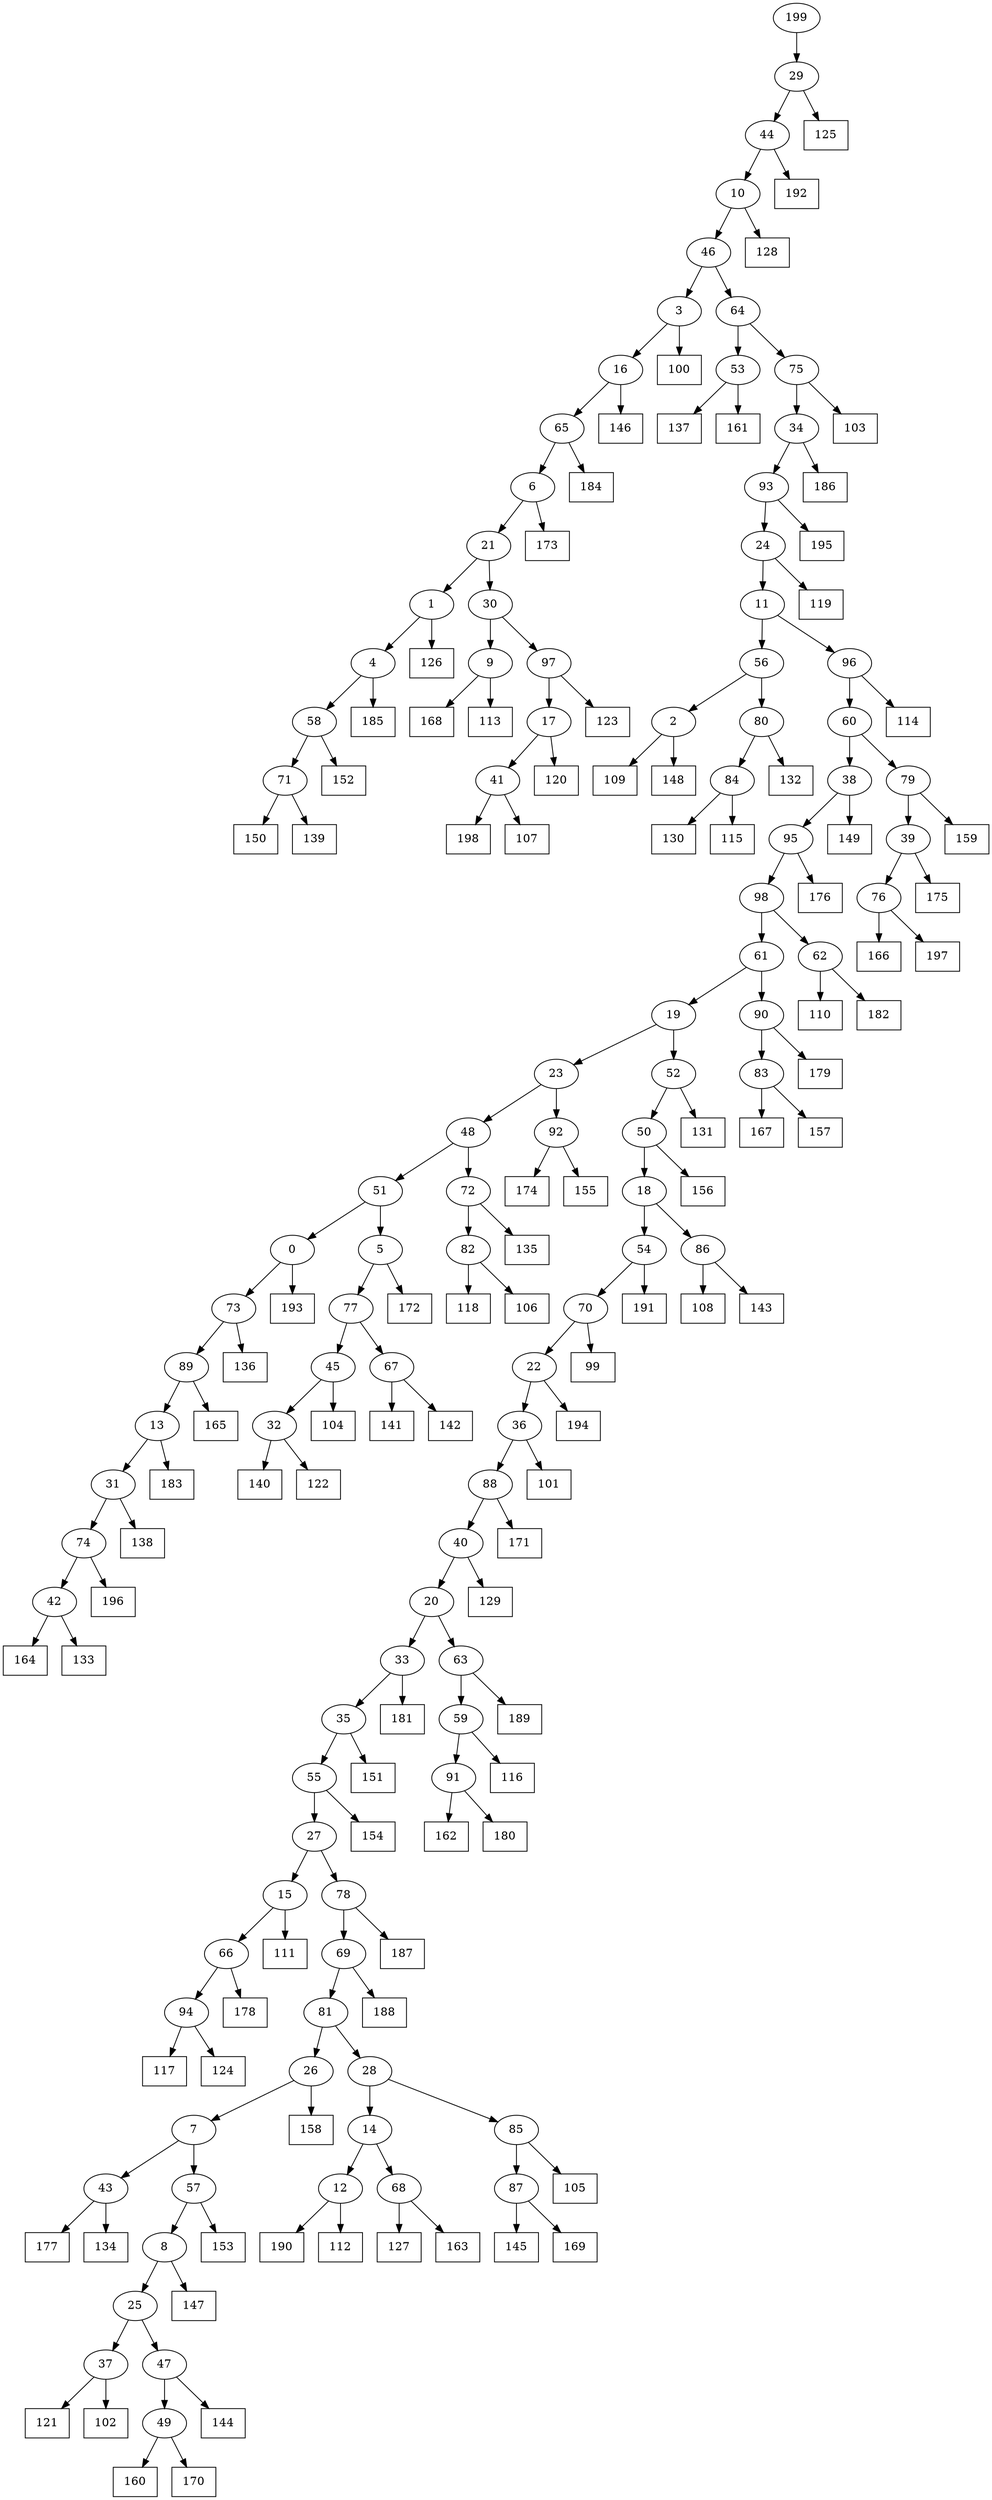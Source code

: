 digraph G {
0[label="0"];
1[label="1"];
2[label="2"];
3[label="3"];
4[label="4"];
5[label="5"];
6[label="6"];
7[label="7"];
8[label="8"];
9[label="9"];
10[label="10"];
11[label="11"];
12[label="12"];
13[label="13"];
14[label="14"];
15[label="15"];
16[label="16"];
17[label="17"];
18[label="18"];
19[label="19"];
20[label="20"];
21[label="21"];
22[label="22"];
23[label="23"];
24[label="24"];
25[label="25"];
26[label="26"];
27[label="27"];
28[label="28"];
29[label="29"];
30[label="30"];
31[label="31"];
32[label="32"];
33[label="33"];
34[label="34"];
35[label="35"];
36[label="36"];
37[label="37"];
38[label="38"];
39[label="39"];
40[label="40"];
41[label="41"];
42[label="42"];
43[label="43"];
44[label="44"];
45[label="45"];
46[label="46"];
47[label="47"];
48[label="48"];
49[label="49"];
50[label="50"];
51[label="51"];
52[label="52"];
53[label="53"];
54[label="54"];
55[label="55"];
56[label="56"];
57[label="57"];
58[label="58"];
59[label="59"];
60[label="60"];
61[label="61"];
62[label="62"];
63[label="63"];
64[label="64"];
65[label="65"];
66[label="66"];
67[label="67"];
68[label="68"];
69[label="69"];
70[label="70"];
71[label="71"];
72[label="72"];
73[label="73"];
74[label="74"];
75[label="75"];
76[label="76"];
77[label="77"];
78[label="78"];
79[label="79"];
80[label="80"];
81[label="81"];
82[label="82"];
83[label="83"];
84[label="84"];
85[label="85"];
86[label="86"];
87[label="87"];
88[label="88"];
89[label="89"];
90[label="90"];
91[label="91"];
92[label="92"];
93[label="93"];
94[label="94"];
95[label="95"];
96[label="96"];
97[label="97"];
98[label="98"];
99[shape=box,label="150"];
100[shape=box,label="108"];
101[shape=box,label="147"];
102[shape=box,label="116"];
103[shape=box,label="183"];
104[shape=box,label="168"];
105[shape=box,label="192"];
106[shape=box,label="139"];
107[shape=box,label="189"];
108[shape=box,label="185"];
109[shape=box,label="190"];
110[shape=box,label="171"];
111[shape=box,label="166"];
112[shape=box,label="154"];
113[shape=box,label="99"];
114[shape=box,label="112"];
115[shape=box,label="109"];
116[shape=box,label="111"];
117[shape=box,label="131"];
118[shape=box,label="117"];
119[shape=box,label="195"];
120[shape=box,label="132"];
121[shape=box,label="135"];
122[shape=box,label="167"];
123[shape=box,label="162"];
124[shape=box,label="187"];
125[shape=box,label="160"];
126[shape=box,label="138"];
127[shape=box,label="170"];
128[shape=box,label="121"];
129[shape=box,label="191"];
130[shape=box,label="140"];
131[shape=box,label="104"];
132[shape=box,label="158"];
133[shape=box,label="123"];
134[shape=box,label="198"];
135[shape=box,label="127"];
136[shape=box,label="128"];
137[shape=box,label="103"];
138[shape=box,label="145"];
139[shape=box,label="197"];
140[shape=box,label="159"];
141[shape=box,label="174"];
142[shape=box,label="175"];
143[shape=box,label="179"];
144[shape=box,label="149"];
145[shape=box,label="119"];
146[shape=box,label="136"];
147[shape=box,label="137"];
148[shape=box,label="164"];
149[shape=box,label="176"];
150[shape=box,label="118"];
151[shape=box,label="105"];
152[shape=box,label="181"];
153[shape=box,label="184"];
154[shape=box,label="130"];
155[shape=box,label="148"];
156[shape=box,label="146"];
157[shape=box,label="144"];
158[shape=box,label="186"];
159[shape=box,label="124"];
160[shape=box,label="180"];
161[shape=box,label="114"];
162[shape=box,label="125"];
163[shape=box,label="157"];
164[shape=box,label="155"];
165[shape=box,label="113"];
166[shape=box,label="161"];
167[shape=box,label="172"];
168[shape=box,label="122"];
169[shape=box,label="100"];
170[shape=box,label="107"];
171[shape=box,label="115"];
172[shape=box,label="110"];
173[shape=box,label="126"];
174[shape=box,label="141"];
175[shape=box,label="120"];
176[shape=box,label="142"];
177[shape=box,label="153"];
178[shape=box,label="178"];
179[shape=box,label="156"];
180[shape=box,label="143"];
181[shape=box,label="173"];
182[shape=box,label="165"];
183[shape=box,label="188"];
184[shape=box,label="152"];
185[shape=box,label="129"];
186[shape=box,label="182"];
187[shape=box,label="177"];
188[shape=box,label="106"];
189[shape=box,label="194"];
190[shape=box,label="193"];
191[shape=box,label="151"];
192[shape=box,label="102"];
193[shape=box,label="196"];
194[shape=box,label="163"];
195[shape=box,label="169"];
196[shape=box,label="101"];
197[shape=box,label="133"];
198[shape=box,label="134"];
199[label="199"];
63->107 ;
53->166 ;
72->121 ;
94->159 ;
83->163 ;
43->187 ;
54->129 ;
13->103 ;
86->100 ;
26->132 ;
58->184 ;
83->122 ;
3->169 ;
71->106 ;
49->127 ;
66->178 ;
9->165 ;
39->142 ;
0->73 ;
24->145 ;
41->170 ;
62->186 ;
85->151 ;
47->157 ;
32->130 ;
77->67 ;
67->176 ;
73->146 ;
89->182 ;
1->173 ;
42->148 ;
2->115 ;
71->99 ;
22->189 ;
30->9 ;
59->102 ;
5->77 ;
50->179 ;
4->108 ;
58->71 ;
87->138 ;
48->51 ;
78->69 ;
17->175 ;
74->193 ;
15->116 ;
77->45 ;
7->57 ;
57->8 ;
29->162 ;
96->60 ;
60->38 ;
37->192 ;
22->36 ;
91->123 ;
53->147 ;
76->111 ;
81->26 ;
20->63 ;
97->133 ;
34->158 ;
6->181 ;
33->35 ;
40->185 ;
92->164 ;
79->39 ;
90->143 ;
51->5 ;
5->167 ;
10->136 ;
68->194 ;
45->32 ;
48->72 ;
35->55 ;
55->112 ;
40->20 ;
98->61 ;
8->101 ;
79->140 ;
91->160 ;
62->172 ;
49->125 ;
23->92 ;
92->141 ;
84->154 ;
61->19 ;
93->119 ;
87->195 ;
52->117 ;
60->79 ;
27->15 ;
55->27 ;
19->23 ;
23->48 ;
57->177 ;
47->49 ;
51->0 ;
65->6 ;
61->90 ;
30->97 ;
81->28 ;
15->66 ;
0->190 ;
18->86 ;
86->180 ;
90->83 ;
72->82 ;
28->14 ;
75->137 ;
31->126 ;
19->52 ;
52->50 ;
43->198 ;
12->114 ;
44->10 ;
10->46 ;
32->168 ;
25->47 ;
70->113 ;
36->196 ;
56->80 ;
8->25 ;
25->37 ;
73->89 ;
89->13 ;
50->18 ;
18->54 ;
88->110 ;
93->24 ;
63->59 ;
59->91 ;
97->17 ;
39->76 ;
76->139 ;
26->7 ;
7->43 ;
95->149 ;
82->150 ;
14->12 ;
12->109 ;
74->42 ;
27->78 ;
78->124 ;
28->85 ;
80->84 ;
84->171 ;
95->98 ;
80->120 ;
24->11 ;
42->197 ;
14->68 ;
68->135 ;
85->87 ;
75->34 ;
34->93 ;
35->191 ;
66->94 ;
94->118 ;
38->144 ;
20->33 ;
33->152 ;
9->104 ;
56->2 ;
2->155 ;
67->174 ;
16->65 ;
65->153 ;
11->56 ;
64->75 ;
69->183 ;
17->41 ;
11->96 ;
96->161 ;
45->131 ;
98->62 ;
54->70 ;
70->22 ;
37->128 ;
199->29 ;
69->81 ;
21->30 ;
46->3 ;
6->21 ;
21->1 ;
16->156 ;
38->95 ;
36->88 ;
88->40 ;
41->134 ;
46->64 ;
64->53 ;
29->44 ;
44->105 ;
3->16 ;
1->4 ;
4->58 ;
82->188 ;
13->31 ;
31->74 ;
}
